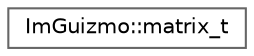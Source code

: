 digraph "Graphical Class Hierarchy"
{
 // LATEX_PDF_SIZE
  bgcolor="transparent";
  edge [fontname=Helvetica,fontsize=10,labelfontname=Helvetica,labelfontsize=10];
  node [fontname=Helvetica,fontsize=10,shape=box,height=0.2,width=0.4];
  rankdir="LR";
  Node0 [id="Node000000",label="ImGuizmo::matrix_t",height=0.2,width=0.4,color="grey40", fillcolor="white", style="filled",URL="$struct_im_guizmo_1_1matrix__t.html",tooltip=" "];
}
